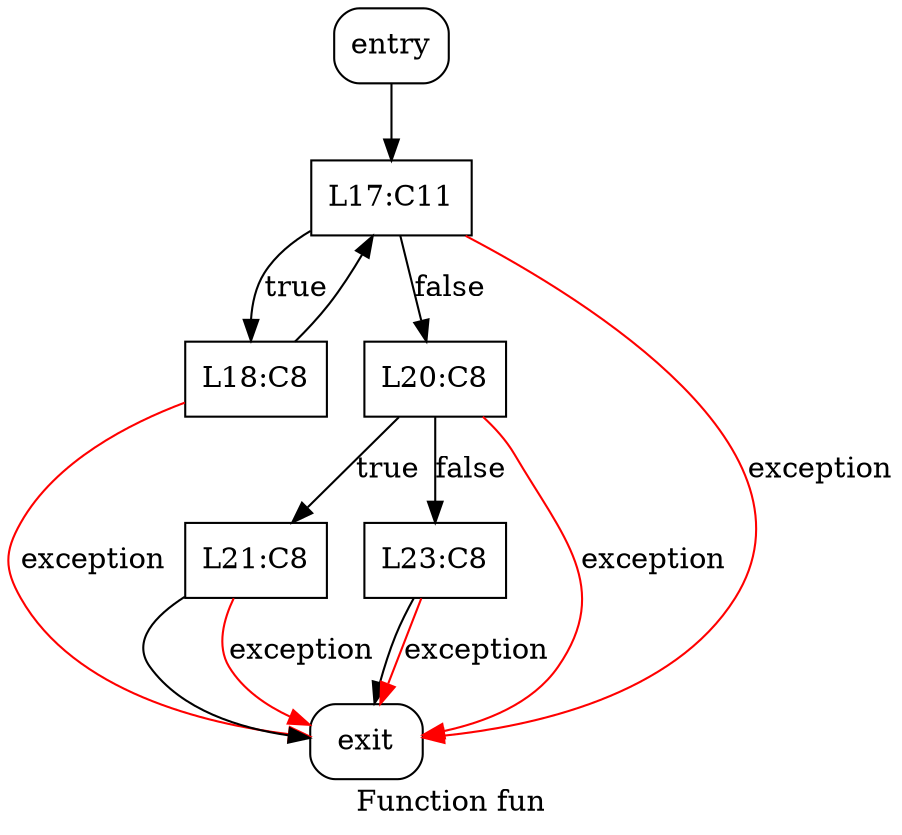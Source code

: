 digraph CFG {
node [shape="box"]
label = "Function fun"
n14 [label="entry", style="rounded"]
n15 [label="L17:C11"]
n16 [label="L18:C8"]
n17 [label="L20:C8"]
n18 [label="L21:C8"]
n19 [label="L23:C8"]
n20 [label="exit", style="rounded"]
n14 -> n15 []
n15 -> n16 [label="true"]
n15 -> n17 [label="false"]
n15 -> n20 [color="red", label="exception"]
n16 -> n15 []
n16 -> n20 [color="red", label="exception"]
n17 -> n18 [label="true"]
n17 -> n19 [label="false"]
n17 -> n20 [color="red", label="exception"]
n18 -> n20 []
n18 -> n20 [color="red", label="exception"]
n19 -> n20 []
n19 -> n20 [color="red", label="exception"]
}